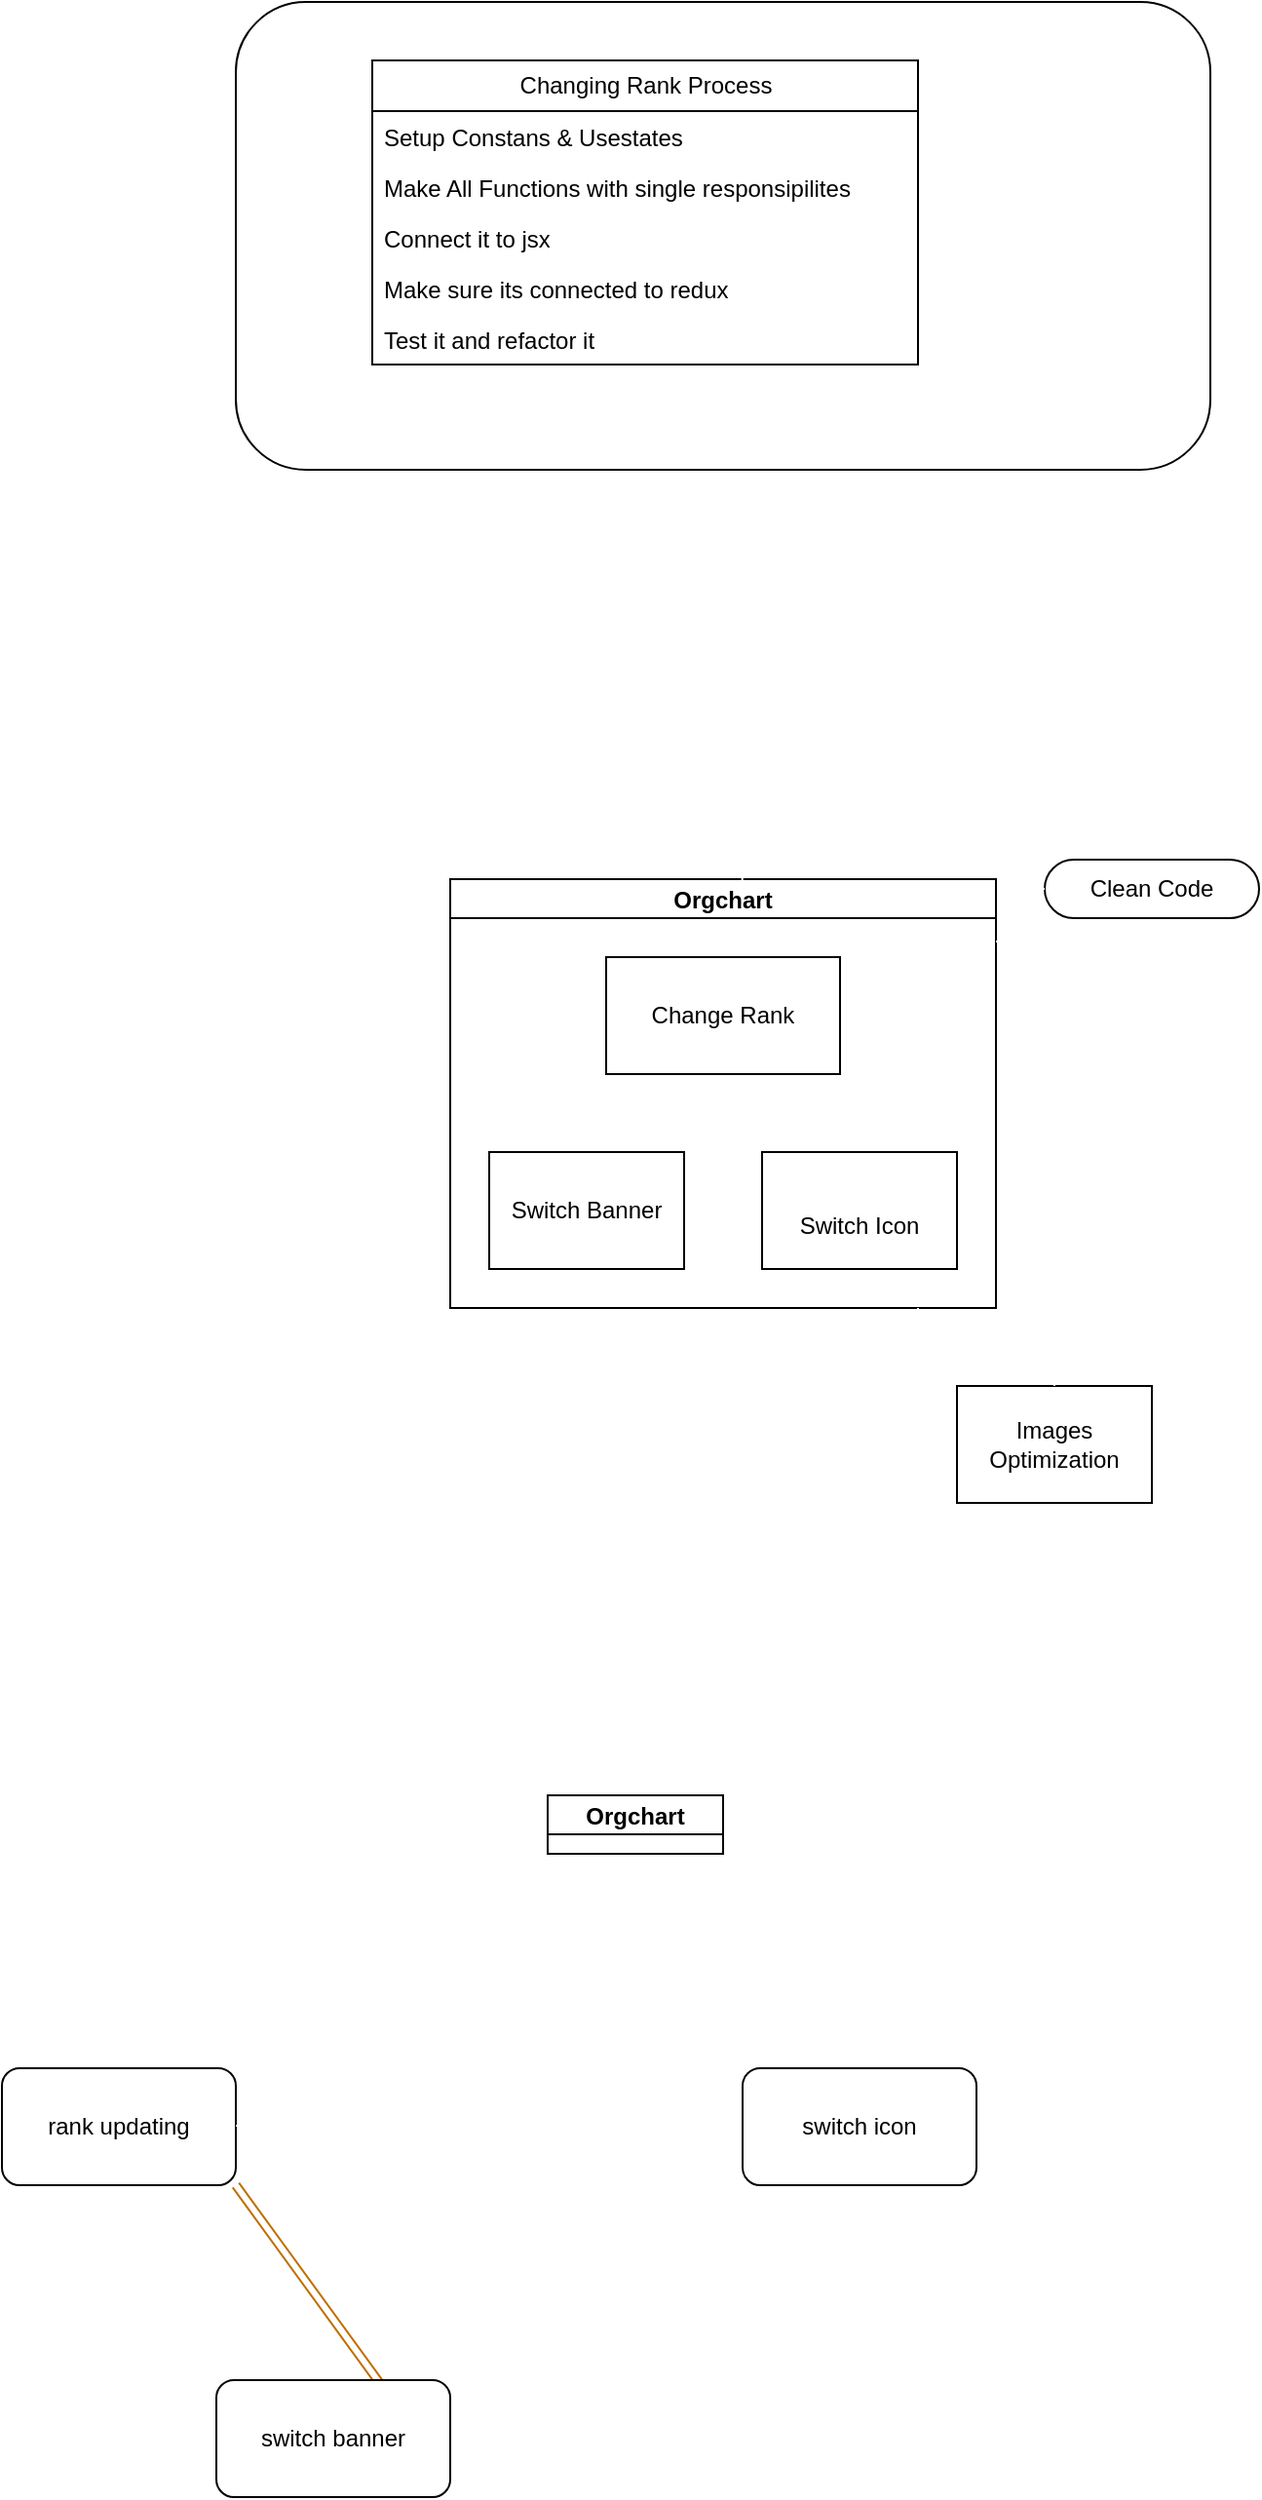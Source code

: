 <mxfile>
    <diagram id="hiXDHIo8_uiRvvafBOTK" name="Page-1">
        <mxGraphModel dx="405" dy="1427" grid="1" gridSize="10" guides="1" tooltips="1" connect="1" arrows="1" fold="1" page="1" pageScale="1" pageWidth="850" pageHeight="1100" math="0" shadow="0">
            <root>
                <mxCell id="0"/>
                <mxCell id="1" parent="0"/>
                <mxCell id="2" value="rank updating" style="rounded=1;whiteSpace=wrap;html=1;" vertex="1" parent="1">
                    <mxGeometry x="140" y="130" width="120" height="60" as="geometry"/>
                </mxCell>
                <mxCell id="4" value="" style="shape=link;html=1;entryX=1;entryY=1;entryDx=0;entryDy=0;fillColor=#f0a30a;strokeColor=#BD7000;" edge="1" parent="1" target="2">
                    <mxGeometry width="100" relative="1" as="geometry">
                        <mxPoint x="340" y="300" as="sourcePoint"/>
                        <mxPoint x="360" y="320" as="targetPoint"/>
                    </mxGeometry>
                </mxCell>
                <mxCell id="5" value="switch banner" style="rounded=1;whiteSpace=wrap;html=1;" vertex="1" parent="1">
                    <mxGeometry x="250" y="290" width="120" height="60" as="geometry"/>
                </mxCell>
                <mxCell id="13" value="" style="endArrow=classic;html=1;strokeColor=#FFFFFF;" edge="1" parent="1">
                    <mxGeometry relative="1" as="geometry">
                        <mxPoint x="260" y="159.5" as="sourcePoint"/>
                        <mxPoint x="520" y="160" as="targetPoint"/>
                    </mxGeometry>
                </mxCell>
                <mxCell id="16" value="switch icon" style="rounded=1;whiteSpace=wrap;html=1;" vertex="1" parent="1">
                    <mxGeometry x="520" y="130" width="120" height="60" as="geometry"/>
                </mxCell>
                <mxCell id="17" value="Orgchart" style="swimlane;startSize=20;horizontal=1;containerType=tree;newEdgeStyle={&quot;edgeStyle&quot;:&quot;elbowEdgeStyle&quot;,&quot;startArrow&quot;:&quot;none&quot;,&quot;endArrow&quot;:&quot;none&quot;};" vertex="1" collapsed="1" parent="1">
                    <mxGeometry x="420" y="-10" width="90" height="30" as="geometry">
                        <mxRectangle x="420" y="-10" width="280" height="220" as="alternateBounds"/>
                    </mxGeometry>
                </mxCell>
                <mxCell id="18" value="" style="edgeStyle=elbowEdgeStyle;elbow=vertical;sourcePerimeterSpacing=0;targetPerimeterSpacing=0;startArrow=none;endArrow=none;rounded=0;curved=0;strokeColor=#FFFFFF;" edge="1" parent="17" source="20" target="21">
                    <mxGeometry relative="1" as="geometry"/>
                </mxCell>
                <mxCell id="19" value="" style="edgeStyle=elbowEdgeStyle;elbow=vertical;sourcePerimeterSpacing=0;targetPerimeterSpacing=0;startArrow=none;endArrow=none;rounded=0;curved=0;strokeColor=#FFFFFF;" edge="1" parent="17" source="20" target="22">
                    <mxGeometry relative="1" as="geometry"/>
                </mxCell>
                <UserObject label="Organization" treeRoot="1" id="20">
                    <mxCell style="whiteSpace=wrap;html=1;align=center;treeFolding=1;treeMoving=1;newEdgeStyle={&quot;edgeStyle&quot;:&quot;elbowEdgeStyle&quot;,&quot;startArrow&quot;:&quot;none&quot;,&quot;endArrow&quot;:&quot;none&quot;};" vertex="1" parent="17">
                        <mxGeometry x="80" y="40" width="120" height="60" as="geometry"/>
                    </mxCell>
                </UserObject>
                <mxCell id="21" value="Division" style="whiteSpace=wrap;html=1;align=center;verticalAlign=middle;treeFolding=1;treeMoving=1;newEdgeStyle={&quot;edgeStyle&quot;:&quot;elbowEdgeStyle&quot;,&quot;startArrow&quot;:&quot;none&quot;,&quot;endArrow&quot;:&quot;none&quot;};" vertex="1" parent="17">
                    <mxGeometry x="20" y="140" width="100" height="60" as="geometry"/>
                </mxCell>
                <mxCell id="22" value="Division" style="whiteSpace=wrap;html=1;align=center;verticalAlign=middle;treeFolding=1;treeMoving=1;newEdgeStyle={&quot;edgeStyle&quot;:&quot;elbowEdgeStyle&quot;,&quot;startArrow&quot;:&quot;none&quot;,&quot;endArrow&quot;:&quot;none&quot;};" vertex="1" parent="17">
                    <mxGeometry x="160" y="140" width="100" height="60" as="geometry"/>
                </mxCell>
                <mxCell id="24" value="Orgchart" style="swimlane;startSize=20;horizontal=1;containerType=tree;newEdgeStyle={&quot;edgeStyle&quot;:&quot;elbowEdgeStyle&quot;,&quot;startArrow&quot;:&quot;none&quot;,&quot;endArrow&quot;:&quot;none&quot;};" vertex="1" parent="1">
                    <mxGeometry x="370" y="-480" width="280" height="220" as="geometry">
                        <mxRectangle x="370" y="-480" width="90" height="30" as="alternateBounds"/>
                    </mxGeometry>
                </mxCell>
                <mxCell id="25" value="" style="edgeStyle=elbowEdgeStyle;elbow=vertical;sourcePerimeterSpacing=0;targetPerimeterSpacing=0;startArrow=none;endArrow=none;rounded=0;curved=0;strokeColor=#FFFFFF;" edge="1" parent="24" source="27" target="28">
                    <mxGeometry relative="1" as="geometry"/>
                </mxCell>
                <mxCell id="26" value="" style="edgeStyle=elbowEdgeStyle;elbow=vertical;sourcePerimeterSpacing=0;targetPerimeterSpacing=0;startArrow=none;endArrow=none;rounded=0;curved=0;strokeColor=#FFFFFF;" edge="1" parent="24" source="27" target="29">
                    <mxGeometry relative="1" as="geometry"/>
                </mxCell>
                <UserObject label="Change Rank" treeRoot="1" id="27">
                    <mxCell style="whiteSpace=wrap;html=1;align=center;treeFolding=1;treeMoving=1;newEdgeStyle={&quot;edgeStyle&quot;:&quot;elbowEdgeStyle&quot;,&quot;startArrow&quot;:&quot;none&quot;,&quot;endArrow&quot;:&quot;none&quot;};" vertex="1" parent="24">
                        <mxGeometry x="80" y="40" width="120" height="60" as="geometry"/>
                    </mxCell>
                </UserObject>
                <mxCell id="28" value="Switch Banner" style="whiteSpace=wrap;html=1;align=center;verticalAlign=middle;treeFolding=1;treeMoving=1;newEdgeStyle={&quot;edgeStyle&quot;:&quot;elbowEdgeStyle&quot;,&quot;startArrow&quot;:&quot;none&quot;,&quot;endArrow&quot;:&quot;none&quot;};" vertex="1" parent="24">
                    <mxGeometry x="20" y="140" width="100" height="60" as="geometry"/>
                </mxCell>
                <mxCell id="29" value="&lt;br&gt;Switch Icon" style="whiteSpace=wrap;html=1;align=center;verticalAlign=middle;treeFolding=1;treeMoving=1;newEdgeStyle={&quot;edgeStyle&quot;:&quot;elbowEdgeStyle&quot;,&quot;startArrow&quot;:&quot;none&quot;,&quot;endArrow&quot;:&quot;none&quot;};" vertex="1" parent="24">
                    <mxGeometry x="160" y="140" width="100" height="60" as="geometry"/>
                </mxCell>
                <mxCell id="30" value="Clean Code" style="whiteSpace=wrap;html=1;rounded=1;arcSize=50;align=center;verticalAlign=middle;strokeWidth=1;autosize=1;spacing=4;treeFolding=1;treeMoving=1;newEdgeStyle={&quot;edgeStyle&quot;:&quot;entityRelationEdgeStyle&quot;,&quot;startArrow&quot;:&quot;none&quot;,&quot;endArrow&quot;:&quot;none&quot;,&quot;segment&quot;:10,&quot;curved&quot;:1,&quot;sourcePerimeterSpacing&quot;:0,&quot;targetPerimeterSpacing&quot;:0};" vertex="1" parent="1">
                    <mxGeometry x="675" y="-490" width="110" height="30" as="geometry"/>
                </mxCell>
                <mxCell id="31" value="" style="edgeStyle=entityRelationEdgeStyle;startArrow=none;endArrow=none;segment=10;curved=1;sourcePerimeterSpacing=0;targetPerimeterSpacing=0;strokeColor=#FFFFFF;" edge="1" target="30" parent="1">
                    <mxGeometry relative="1" as="geometry">
                        <mxPoint x="650" y="-448" as="sourcePoint"/>
                    </mxGeometry>
                </mxCell>
                <mxCell id="32" value="Images Optimization" style="whiteSpace=wrap;html=1;align=center;verticalAlign=middle;treeFolding=1;treeMoving=1;newEdgeStyle={&quot;edgeStyle&quot;:&quot;elbowEdgeStyle&quot;,&quot;startArrow&quot;:&quot;none&quot;,&quot;endArrow&quot;:&quot;none&quot;};" vertex="1" parent="1">
                    <mxGeometry x="630" y="-220" width="100" height="60" as="geometry"/>
                </mxCell>
                <mxCell id="33" value="" style="edgeStyle=elbowEdgeStyle;elbow=vertical;sourcePerimeterSpacing=0;targetPerimeterSpacing=0;startArrow=none;endArrow=none;rounded=0;curved=0;strokeColor=#FFFFFF;" edge="1" target="32" parent="1">
                    <mxGeometry relative="1" as="geometry">
                        <mxPoint x="610" y="-260" as="sourcePoint"/>
                    </mxGeometry>
                </mxCell>
                <mxCell id="35" value="" style="endArrow=classic;html=1;strokeColor=#FFFFFF;" edge="1" parent="1" target="36">
                    <mxGeometry width="50" height="50" relative="1" as="geometry">
                        <mxPoint x="520" y="-475" as="sourcePoint"/>
                        <mxPoint x="410" y="-700" as="targetPoint"/>
                    </mxGeometry>
                </mxCell>
                <mxCell id="36" value="" style="rounded=1;whiteSpace=wrap;html=1;" vertex="1" parent="1">
                    <mxGeometry x="260" y="-930" width="500" height="240" as="geometry"/>
                </mxCell>
                <mxCell id="38" value="Changing Rank Process" style="swimlane;fontStyle=0;childLayout=stackLayout;horizontal=1;startSize=26;fillColor=none;horizontalStack=0;resizeParent=1;resizeParentMax=0;resizeLast=0;collapsible=1;marginBottom=0;html=1;" vertex="1" parent="1">
                    <mxGeometry x="330" y="-900" width="280" height="156" as="geometry"/>
                </mxCell>
                <mxCell id="39" value="Setup Constans &amp;amp; Usestates" style="text;strokeColor=none;fillColor=none;align=left;verticalAlign=top;spacingLeft=4;spacingRight=4;overflow=hidden;rotatable=0;points=[[0,0.5],[1,0.5]];portConstraint=eastwest;whiteSpace=wrap;html=1;" vertex="1" parent="38">
                    <mxGeometry y="26" width="280" height="26" as="geometry"/>
                </mxCell>
                <mxCell id="40" value="Make All Functions with single responsipilites" style="text;strokeColor=none;fillColor=none;align=left;verticalAlign=top;spacingLeft=4;spacingRight=4;overflow=hidden;rotatable=0;points=[[0,0.5],[1,0.5]];portConstraint=eastwest;whiteSpace=wrap;html=1;" vertex="1" parent="38">
                    <mxGeometry y="52" width="280" height="26" as="geometry"/>
                </mxCell>
                <mxCell id="41" value="Connect it to jsx" style="text;strokeColor=none;fillColor=none;align=left;verticalAlign=top;spacingLeft=4;spacingRight=4;overflow=hidden;rotatable=0;points=[[0,0.5],[1,0.5]];portConstraint=eastwest;whiteSpace=wrap;html=1;" vertex="1" parent="38">
                    <mxGeometry y="78" width="280" height="26" as="geometry"/>
                </mxCell>
                <mxCell id="44" value="Make sure its connected to redux" style="text;strokeColor=none;fillColor=none;align=left;verticalAlign=top;spacingLeft=4;spacingRight=4;overflow=hidden;rotatable=0;points=[[0,0.5],[1,0.5]];portConstraint=eastwest;whiteSpace=wrap;html=1;" vertex="1" parent="38">
                    <mxGeometry y="104" width="280" height="26" as="geometry"/>
                </mxCell>
                <mxCell id="45" value="Test it and refactor it" style="text;strokeColor=none;fillColor=none;align=left;verticalAlign=top;spacingLeft=4;spacingRight=4;overflow=hidden;rotatable=0;points=[[0,0.5],[1,0.5]];portConstraint=eastwest;whiteSpace=wrap;html=1;" vertex="1" parent="38">
                    <mxGeometry y="130" width="280" height="26" as="geometry"/>
                </mxCell>
            </root>
        </mxGraphModel>
    </diagram>
</mxfile>